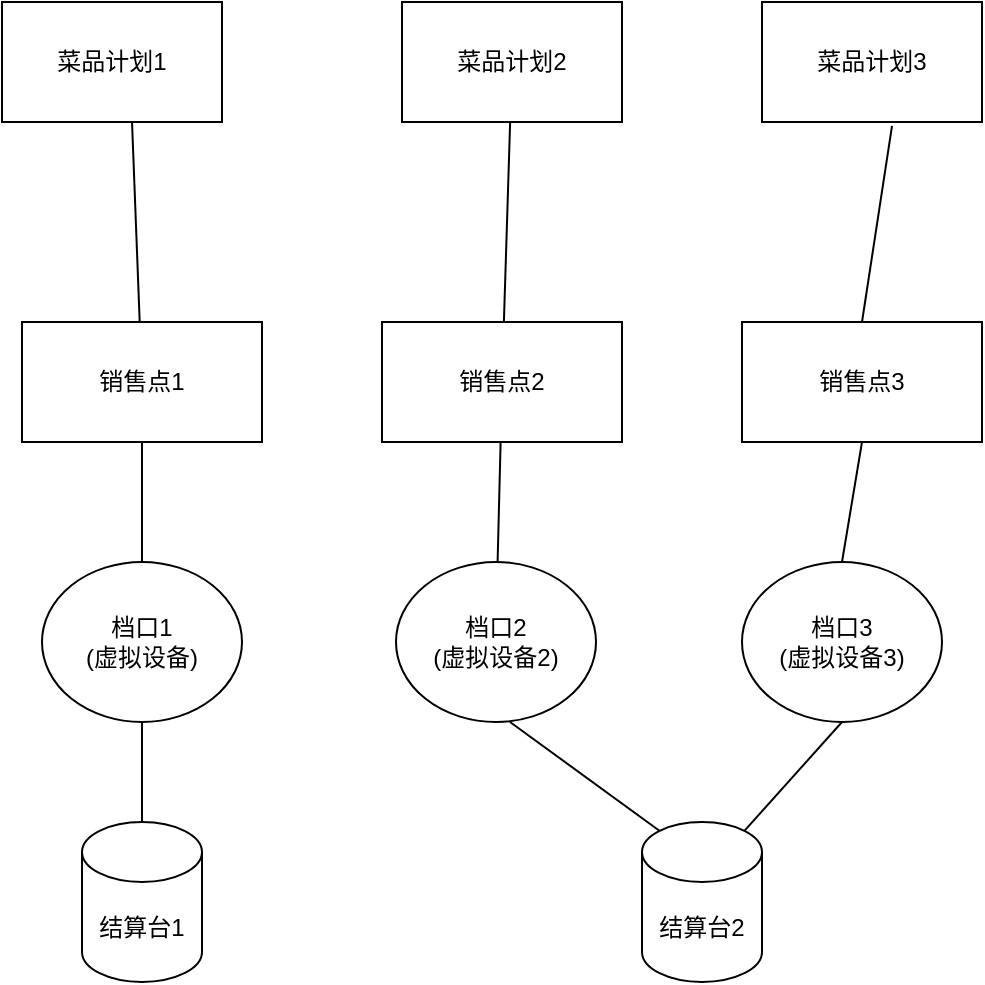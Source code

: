 <mxfile version="13.7.3" type="device"><diagram id="NYEAi2rM3Uam_QuDn_35" name="第 1 页"><mxGraphModel dx="1086" dy="806" grid="1" gridSize="10" guides="1" tooltips="1" connect="1" arrows="1" fold="1" page="1" pageScale="1" pageWidth="827" pageHeight="1169" math="0" shadow="0"><root><mxCell id="0"/><mxCell id="1" parent="0"/><mxCell id="FkpoowbIF1yPbNOa9YzM-1" value="销售点1" style="rounded=0;whiteSpace=wrap;html=1;" vertex="1" parent="1"><mxGeometry x="150" y="280" width="120" height="60" as="geometry"/></mxCell><mxCell id="FkpoowbIF1yPbNOa9YzM-3" value="销售点2" style="rounded=0;whiteSpace=wrap;html=1;" vertex="1" parent="1"><mxGeometry x="330" y="280" width="120" height="60" as="geometry"/></mxCell><mxCell id="FkpoowbIF1yPbNOa9YzM-4" value="销售点3" style="rounded=0;whiteSpace=wrap;html=1;" vertex="1" parent="1"><mxGeometry x="510" y="280" width="120" height="60" as="geometry"/></mxCell><mxCell id="FkpoowbIF1yPbNOa9YzM-5" value="档口1&lt;br&gt;(虚拟设备)" style="ellipse;whiteSpace=wrap;html=1;" vertex="1" parent="1"><mxGeometry x="160" y="400" width="100" height="80" as="geometry"/></mxCell><mxCell id="FkpoowbIF1yPbNOa9YzM-6" value="档口2&lt;br&gt;(虚拟设备2)" style="ellipse;whiteSpace=wrap;html=1;" vertex="1" parent="1"><mxGeometry x="337" y="400" width="100" height="80" as="geometry"/></mxCell><mxCell id="FkpoowbIF1yPbNOa9YzM-7" value="" style="endArrow=none;html=1;exitX=0.5;exitY=1;exitDx=0;exitDy=0;" edge="1" parent="1" source="FkpoowbIF1yPbNOa9YzM-1" target="FkpoowbIF1yPbNOa9YzM-5"><mxGeometry width="50" height="50" relative="1" as="geometry"><mxPoint x="410" y="540" as="sourcePoint"/><mxPoint x="460" y="490" as="targetPoint"/></mxGeometry></mxCell><mxCell id="FkpoowbIF1yPbNOa9YzM-8" value="" style="endArrow=none;html=1;" edge="1" parent="1" source="FkpoowbIF1yPbNOa9YzM-6" target="FkpoowbIF1yPbNOa9YzM-3"><mxGeometry width="50" height="50" relative="1" as="geometry"><mxPoint x="410" y="540" as="sourcePoint"/><mxPoint x="460" y="490" as="targetPoint"/></mxGeometry></mxCell><mxCell id="FkpoowbIF1yPbNOa9YzM-10" value="菜品计划1" style="rounded=0;whiteSpace=wrap;html=1;" vertex="1" parent="1"><mxGeometry x="140" y="120" width="110" height="60" as="geometry"/></mxCell><mxCell id="FkpoowbIF1yPbNOa9YzM-11" value="菜品计划2" style="rounded=0;whiteSpace=wrap;html=1;" vertex="1" parent="1"><mxGeometry x="340" y="120" width="110" height="60" as="geometry"/></mxCell><mxCell id="FkpoowbIF1yPbNOa9YzM-12" value="菜品计划3" style="rounded=0;whiteSpace=wrap;html=1;" vertex="1" parent="1"><mxGeometry x="520" y="120" width="110" height="60" as="geometry"/></mxCell><mxCell id="FkpoowbIF1yPbNOa9YzM-13" value="" style="endArrow=none;html=1;entryX=0.591;entryY=1;entryDx=0;entryDy=0;entryPerimeter=0;" edge="1" parent="1" source="FkpoowbIF1yPbNOa9YzM-1" target="FkpoowbIF1yPbNOa9YzM-10"><mxGeometry width="50" height="50" relative="1" as="geometry"><mxPoint x="410" y="340" as="sourcePoint"/><mxPoint x="460" y="290" as="targetPoint"/></mxGeometry></mxCell><mxCell id="FkpoowbIF1yPbNOa9YzM-14" value="" style="endArrow=none;html=1;" edge="1" parent="1" source="FkpoowbIF1yPbNOa9YzM-3" target="FkpoowbIF1yPbNOa9YzM-11"><mxGeometry width="50" height="50" relative="1" as="geometry"><mxPoint x="410" y="340" as="sourcePoint"/><mxPoint x="460" y="290" as="targetPoint"/></mxGeometry></mxCell><mxCell id="FkpoowbIF1yPbNOa9YzM-15" value="" style="endArrow=none;html=1;entryX=0.591;entryY=1.033;entryDx=0;entryDy=0;entryPerimeter=0;exitX=0.5;exitY=0;exitDx=0;exitDy=0;" edge="1" parent="1" source="FkpoowbIF1yPbNOa9YzM-4" target="FkpoowbIF1yPbNOa9YzM-12"><mxGeometry width="50" height="50" relative="1" as="geometry"><mxPoint x="410" y="340" as="sourcePoint"/><mxPoint x="460" y="290" as="targetPoint"/></mxGeometry></mxCell><mxCell id="FkpoowbIF1yPbNOa9YzM-16" value="档口3&lt;br&gt;(虚拟设备3)" style="ellipse;whiteSpace=wrap;html=1;" vertex="1" parent="1"><mxGeometry x="510" y="400" width="100" height="80" as="geometry"/></mxCell><mxCell id="FkpoowbIF1yPbNOa9YzM-17" value="" style="endArrow=none;html=1;entryX=0.5;entryY=1;entryDx=0;entryDy=0;exitX=0.5;exitY=0;exitDx=0;exitDy=0;" edge="1" parent="1" source="FkpoowbIF1yPbNOa9YzM-16" target="FkpoowbIF1yPbNOa9YzM-4"><mxGeometry width="50" height="50" relative="1" as="geometry"><mxPoint x="410" y="340" as="sourcePoint"/><mxPoint x="460" y="290" as="targetPoint"/></mxGeometry></mxCell><mxCell id="FkpoowbIF1yPbNOa9YzM-18" value="结算台1" style="shape=cylinder3;whiteSpace=wrap;html=1;boundedLbl=1;backgroundOutline=1;size=15;" vertex="1" parent="1"><mxGeometry x="180" y="530" width="60" height="80" as="geometry"/></mxCell><mxCell id="FkpoowbIF1yPbNOa9YzM-20" value="结算台2" style="shape=cylinder3;whiteSpace=wrap;html=1;boundedLbl=1;backgroundOutline=1;size=15;" vertex="1" parent="1"><mxGeometry x="460" y="530" width="60" height="80" as="geometry"/></mxCell><mxCell id="FkpoowbIF1yPbNOa9YzM-21" value="" style="endArrow=none;html=1;exitX=0.5;exitY=1;exitDx=0;exitDy=0;" edge="1" parent="1" source="FkpoowbIF1yPbNOa9YzM-5" target="FkpoowbIF1yPbNOa9YzM-18"><mxGeometry width="50" height="50" relative="1" as="geometry"><mxPoint x="410" y="440" as="sourcePoint"/><mxPoint x="460" y="390" as="targetPoint"/></mxGeometry></mxCell><mxCell id="FkpoowbIF1yPbNOa9YzM-22" value="" style="endArrow=none;html=1;exitX=0.57;exitY=1;exitDx=0;exitDy=0;exitPerimeter=0;entryX=0.145;entryY=0;entryDx=0;entryDy=4.35;entryPerimeter=0;" edge="1" parent="1" source="FkpoowbIF1yPbNOa9YzM-6" target="FkpoowbIF1yPbNOa9YzM-20"><mxGeometry width="50" height="50" relative="1" as="geometry"><mxPoint x="410" y="440" as="sourcePoint"/><mxPoint x="460" y="390" as="targetPoint"/></mxGeometry></mxCell><mxCell id="FkpoowbIF1yPbNOa9YzM-23" value="" style="endArrow=none;html=1;exitX=0.855;exitY=0;exitDx=0;exitDy=4.35;exitPerimeter=0;entryX=0.5;entryY=1;entryDx=0;entryDy=0;" edge="1" parent="1" source="FkpoowbIF1yPbNOa9YzM-20" target="FkpoowbIF1yPbNOa9YzM-16"><mxGeometry width="50" height="50" relative="1" as="geometry"><mxPoint x="410" y="440" as="sourcePoint"/><mxPoint x="560" y="490" as="targetPoint"/></mxGeometry></mxCell></root></mxGraphModel></diagram></mxfile>